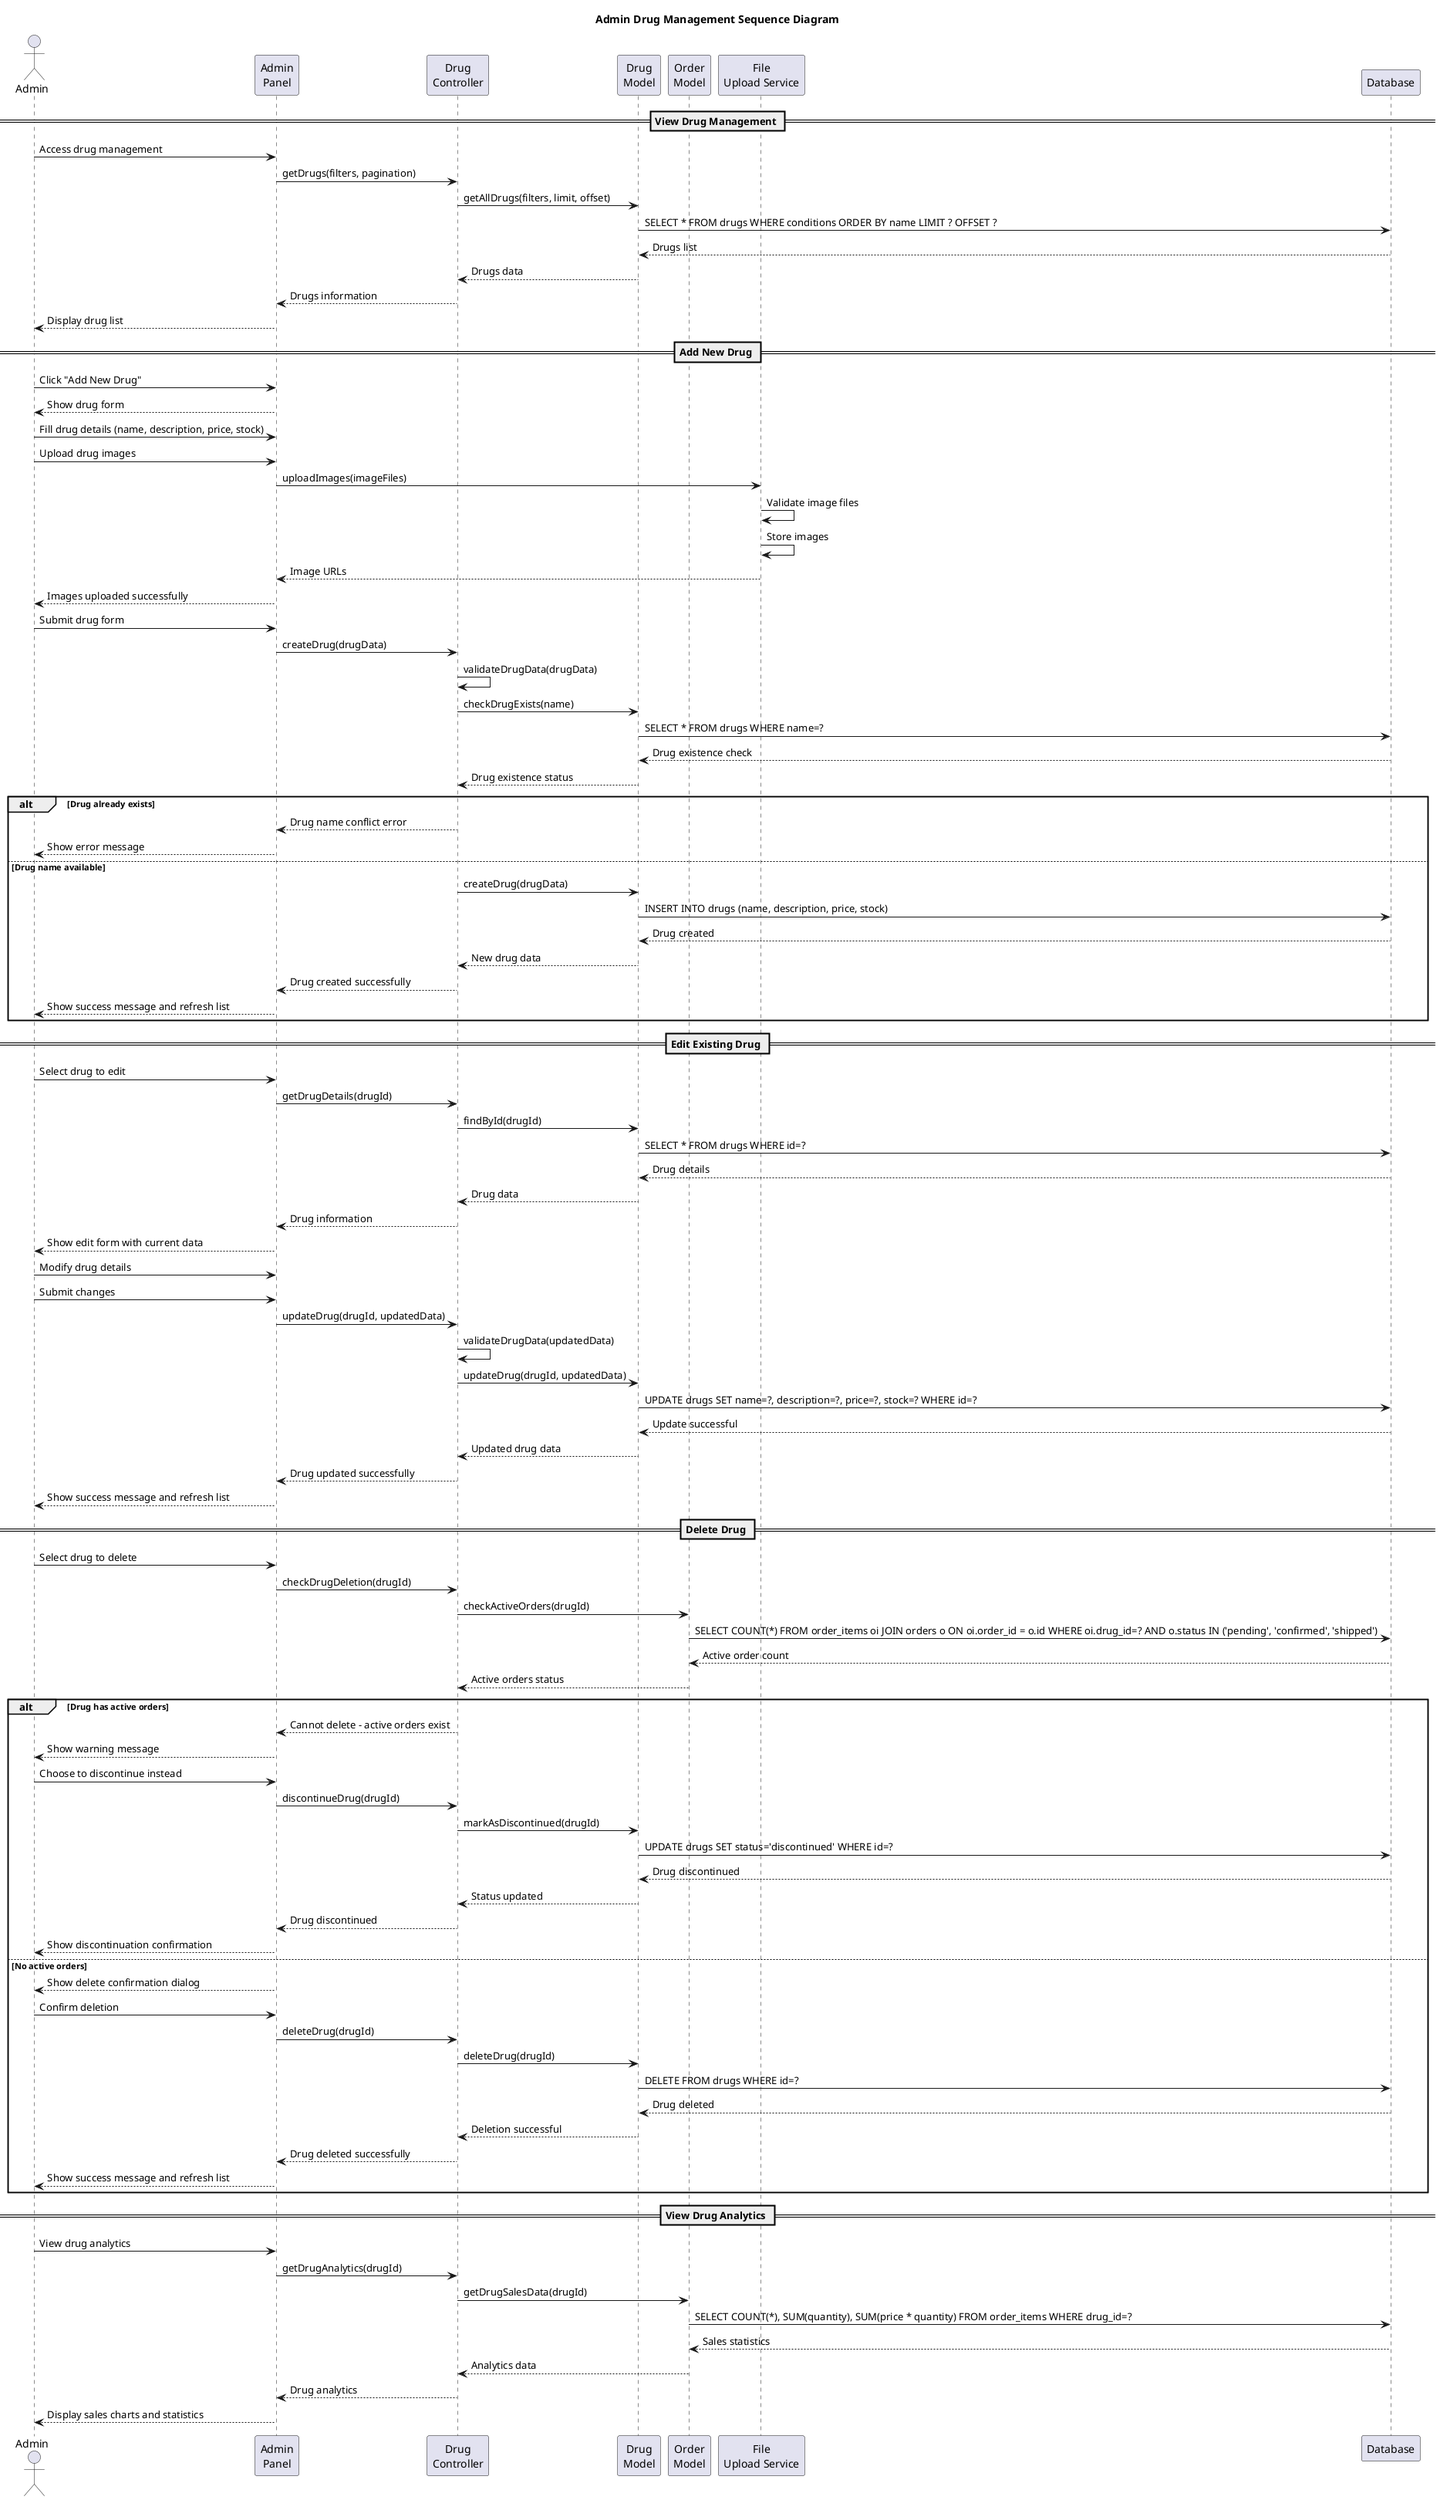 @startuml admin-drug-management-sequence
title Admin Drug Management Sequence Diagram

actor Admin
participant "Admin\nPanel" as AdminUI
participant "Drug\nController" as DrugController
participant "Drug\nModel" as DrugModel
participant "Order\nModel" as OrderModel
participant "File\nUpload Service" as FileService
participant "Database" as DB

== View Drug Management ==
Admin -> AdminUI: Access drug management
AdminUI -> DrugController: getDrugs(filters, pagination)
DrugController -> DrugModel: getAllDrugs(filters, limit, offset)
DrugModel -> DB: SELECT * FROM drugs WHERE conditions ORDER BY name LIMIT ? OFFSET ?
DB --> DrugModel: Drugs list
DrugModel --> DrugController: Drugs data
DrugController --> AdminUI: Drugs information
AdminUI --> Admin: Display drug list

== Add New Drug ==
Admin -> AdminUI: Click "Add New Drug"
AdminUI --> Admin: Show drug form

Admin -> AdminUI: Fill drug details (name, description, price, stock)
Admin -> AdminUI: Upload drug images
AdminUI -> FileService: uploadImages(imageFiles)
FileService -> FileService: Validate image files
FileService -> FileService: Store images
FileService --> AdminUI: Image URLs
AdminUI --> Admin: Images uploaded successfully

Admin -> AdminUI: Submit drug form
AdminUI -> DrugController: createDrug(drugData)

DrugController -> DrugController: validateDrugData(drugData)
DrugController -> DrugModel: checkDrugExists(name)
DrugModel -> DB: SELECT * FROM drugs WHERE name=?
DB --> DrugModel: Drug existence check
DrugModel --> DrugController: Drug existence status

alt Drug already exists
    DrugController --> AdminUI: Drug name conflict error
    AdminUI --> Admin: Show error message
else Drug name available
    DrugController -> DrugModel: createDrug(drugData)
    DrugModel -> DB: INSERT INTO drugs (name, description, price, stock)
    DB --> DrugModel: Drug created
    DrugModel --> DrugController: New drug data
    
    DrugController --> AdminUI: Drug created successfully
    AdminUI --> Admin: Show success message and refresh list
end

== Edit Existing Drug ==
Admin -> AdminUI: Select drug to edit
AdminUI -> DrugController: getDrugDetails(drugId)
DrugController -> DrugModel: findById(drugId)
DrugModel -> DB: SELECT * FROM drugs WHERE id=?
DB --> DrugModel: Drug details
DrugModel --> DrugController: Drug data
DrugController --> AdminUI: Drug information
AdminUI --> Admin: Show edit form with current data

Admin -> AdminUI: Modify drug details
Admin -> AdminUI: Submit changes
AdminUI -> DrugController: updateDrug(drugId, updatedData)

DrugController -> DrugController: validateDrugData(updatedData)
DrugController -> DrugModel: updateDrug(drugId, updatedData)
DrugModel -> DB: UPDATE drugs SET name=?, description=?, price=?, stock=? WHERE id=?
DB --> DrugModel: Update successful
DrugModel --> DrugController: Updated drug data

DrugController --> AdminUI: Drug updated successfully
AdminUI --> Admin: Show success message and refresh list

== Delete Drug ==
Admin -> AdminUI: Select drug to delete
AdminUI -> DrugController: checkDrugDeletion(drugId)

DrugController -> OrderModel: checkActiveOrders(drugId)
OrderModel -> DB: SELECT COUNT(*) FROM order_items oi JOIN orders o ON oi.order_id = o.id WHERE oi.drug_id=? AND o.status IN ('pending', 'confirmed', 'shipped')
DB --> OrderModel: Active order count
OrderModel --> DrugController: Active orders status

alt Drug has active orders
    DrugController --> AdminUI: Cannot delete - active orders exist
    AdminUI --> Admin: Show warning message
    
    Admin -> AdminUI: Choose to discontinue instead
    AdminUI -> DrugController: discontinueDrug(drugId)
    DrugController -> DrugModel: markAsDiscontinued(drugId)
    DrugModel -> DB: UPDATE drugs SET status='discontinued' WHERE id=?
    DB --> DrugModel: Drug discontinued
    DrugModel --> DrugController: Status updated
    DrugController --> AdminUI: Drug discontinued
    AdminUI --> Admin: Show discontinuation confirmation
    
else No active orders
    AdminUI --> Admin: Show delete confirmation dialog
    Admin -> AdminUI: Confirm deletion
    AdminUI -> DrugController: deleteDrug(drugId)
    
    DrugController -> DrugModel: deleteDrug(drugId)
    DrugModel -> DB: DELETE FROM drugs WHERE id=?
    DB --> DrugModel: Drug deleted
    DrugModel --> DrugController: Deletion successful
    
    DrugController --> AdminUI: Drug deleted successfully
    AdminUI --> Admin: Show success message and refresh list
end

== View Drug Analytics ==
Admin -> AdminUI: View drug analytics
AdminUI -> DrugController: getDrugAnalytics(drugId)
DrugController -> OrderModel: getDrugSalesData(drugId)
OrderModel -> DB: SELECT COUNT(*), SUM(quantity), SUM(price * quantity) FROM order_items WHERE drug_id=?
DB --> OrderModel: Sales statistics
OrderModel --> DrugController: Analytics data
DrugController --> AdminUI: Drug analytics
AdminUI --> Admin: Display sales charts and statistics

@enduml
